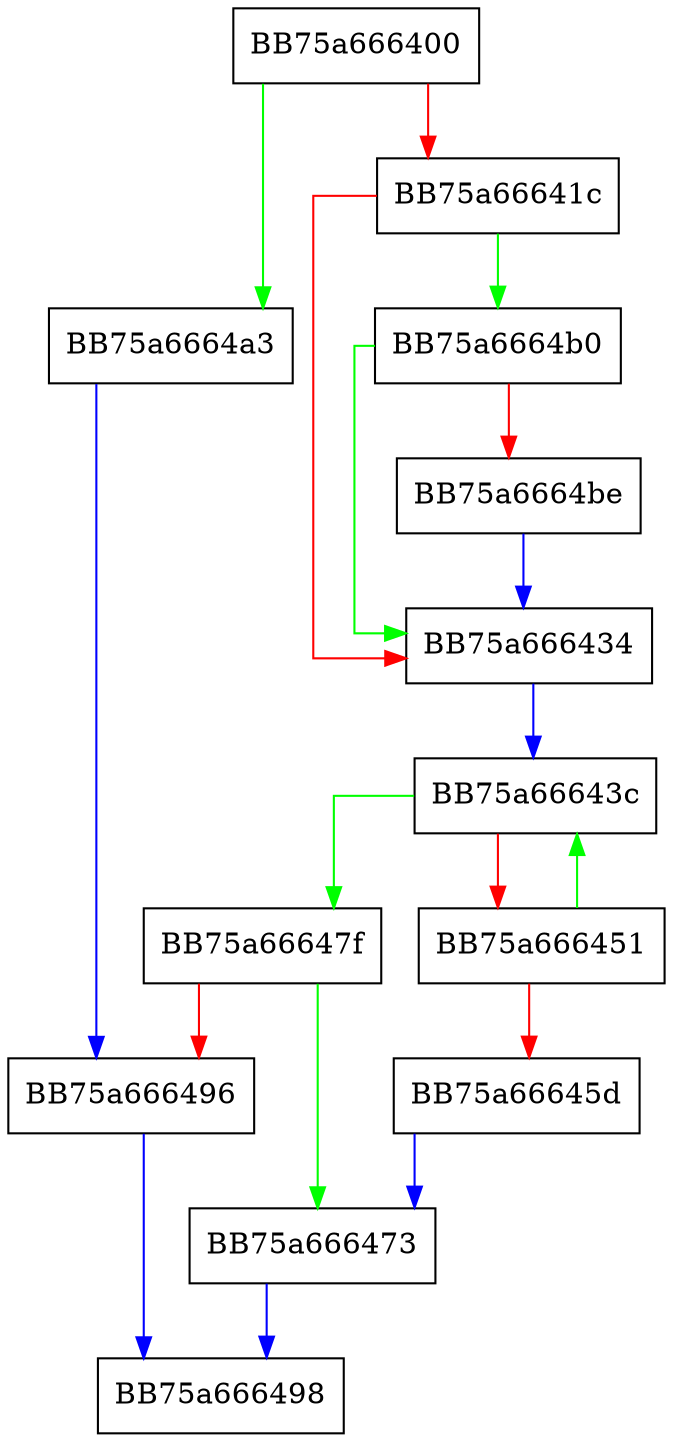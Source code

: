 digraph unwind_greedy_single_repeat {
  node [shape="box"];
  graph [splines=ortho];
  BB75a666400 -> BB75a6664a3 [color="green"];
  BB75a666400 -> BB75a66641c [color="red"];
  BB75a66641c -> BB75a6664b0 [color="green"];
  BB75a66641c -> BB75a666434 [color="red"];
  BB75a666434 -> BB75a66643c [color="blue"];
  BB75a66643c -> BB75a66647f [color="green"];
  BB75a66643c -> BB75a666451 [color="red"];
  BB75a666451 -> BB75a66643c [color="green"];
  BB75a666451 -> BB75a66645d [color="red"];
  BB75a66645d -> BB75a666473 [color="blue"];
  BB75a666473 -> BB75a666498 [color="blue"];
  BB75a66647f -> BB75a666473 [color="green"];
  BB75a66647f -> BB75a666496 [color="red"];
  BB75a666496 -> BB75a666498 [color="blue"];
  BB75a6664a3 -> BB75a666496 [color="blue"];
  BB75a6664b0 -> BB75a666434 [color="green"];
  BB75a6664b0 -> BB75a6664be [color="red"];
  BB75a6664be -> BB75a666434 [color="blue"];
}